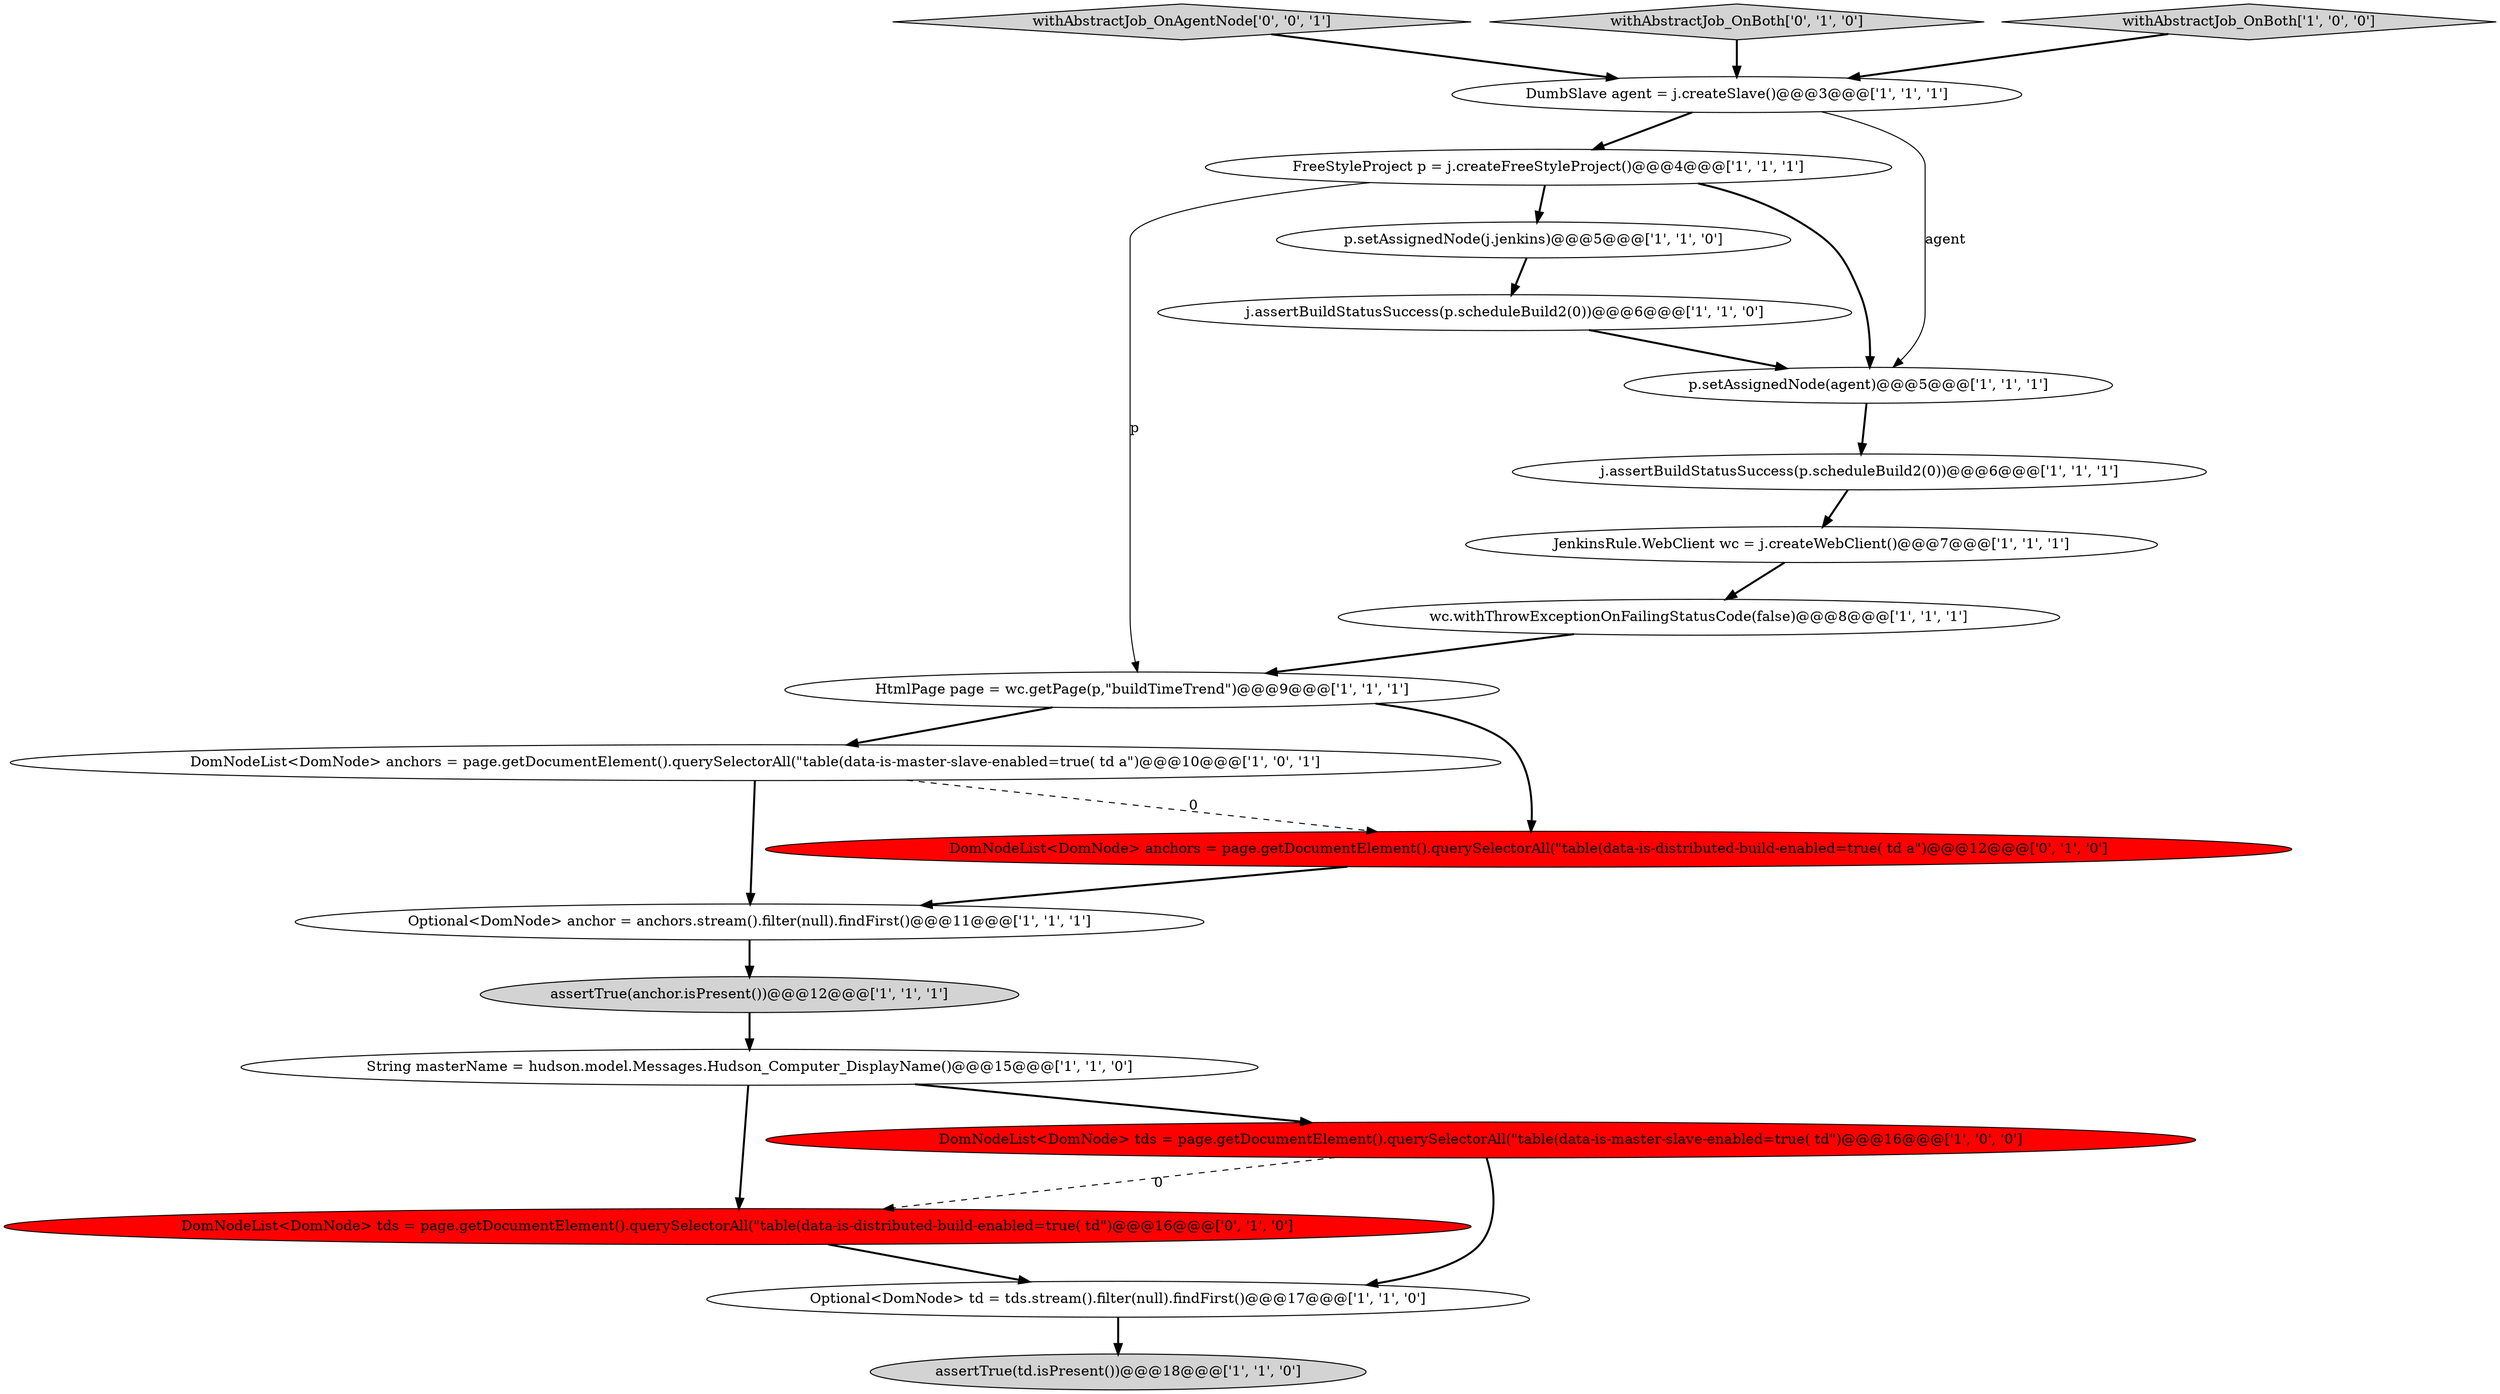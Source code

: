digraph {
2 [style = filled, label = "JenkinsRule.WebClient wc = j.createWebClient()@@@7@@@['1', '1', '1']", fillcolor = white, shape = ellipse image = "AAA0AAABBB1BBB"];
8 [style = filled, label = "j.assertBuildStatusSuccess(p.scheduleBuild2(0))@@@6@@@['1', '1', '1']", fillcolor = white, shape = ellipse image = "AAA0AAABBB1BBB"];
11 [style = filled, label = "j.assertBuildStatusSuccess(p.scheduleBuild2(0))@@@6@@@['1', '1', '0']", fillcolor = white, shape = ellipse image = "AAA0AAABBB1BBB"];
7 [style = filled, label = "assertTrue(anchor.isPresent())@@@12@@@['1', '1', '1']", fillcolor = lightgray, shape = ellipse image = "AAA0AAABBB1BBB"];
4 [style = filled, label = "DomNodeList<DomNode> anchors = page.getDocumentElement().querySelectorAll(\"table(data-is-master-slave-enabled=true( td a\")@@@10@@@['1', '0', '1']", fillcolor = white, shape = ellipse image = "AAA0AAABBB1BBB"];
20 [style = filled, label = "withAbstractJob_OnAgentNode['0', '0', '1']", fillcolor = lightgray, shape = diamond image = "AAA0AAABBB3BBB"];
13 [style = filled, label = "Optional<DomNode> td = tds.stream().filter(null).findFirst()@@@17@@@['1', '1', '0']", fillcolor = white, shape = ellipse image = "AAA0AAABBB1BBB"];
15 [style = filled, label = "String masterName = hudson.model.Messages.Hudson_Computer_DisplayName()@@@15@@@['1', '1', '0']", fillcolor = white, shape = ellipse image = "AAA0AAABBB1BBB"];
16 [style = filled, label = "DumbSlave agent = j.createSlave()@@@3@@@['1', '1', '1']", fillcolor = white, shape = ellipse image = "AAA0AAABBB1BBB"];
14 [style = filled, label = "p.setAssignedNode(agent)@@@5@@@['1', '1', '1']", fillcolor = white, shape = ellipse image = "AAA0AAABBB1BBB"];
5 [style = filled, label = "Optional<DomNode> anchor = anchors.stream().filter(null).findFirst()@@@11@@@['1', '1', '1']", fillcolor = white, shape = ellipse image = "AAA0AAABBB1BBB"];
1 [style = filled, label = "wc.withThrowExceptionOnFailingStatusCode(false)@@@8@@@['1', '1', '1']", fillcolor = white, shape = ellipse image = "AAA0AAABBB1BBB"];
18 [style = filled, label = "withAbstractJob_OnBoth['0', '1', '0']", fillcolor = lightgray, shape = diamond image = "AAA0AAABBB2BBB"];
10 [style = filled, label = "FreeStyleProject p = j.createFreeStyleProject()@@@4@@@['1', '1', '1']", fillcolor = white, shape = ellipse image = "AAA0AAABBB1BBB"];
17 [style = filled, label = "DomNodeList<DomNode> tds = page.getDocumentElement().querySelectorAll(\"table(data-is-distributed-build-enabled=true( td\")@@@16@@@['0', '1', '0']", fillcolor = red, shape = ellipse image = "AAA1AAABBB2BBB"];
19 [style = filled, label = "DomNodeList<DomNode> anchors = page.getDocumentElement().querySelectorAll(\"table(data-is-distributed-build-enabled=true( td a\")@@@12@@@['0', '1', '0']", fillcolor = red, shape = ellipse image = "AAA1AAABBB2BBB"];
6 [style = filled, label = "HtmlPage page = wc.getPage(p,\"buildTimeTrend\")@@@9@@@['1', '1', '1']", fillcolor = white, shape = ellipse image = "AAA0AAABBB1BBB"];
9 [style = filled, label = "DomNodeList<DomNode> tds = page.getDocumentElement().querySelectorAll(\"table(data-is-master-slave-enabled=true( td\")@@@16@@@['1', '0', '0']", fillcolor = red, shape = ellipse image = "AAA1AAABBB1BBB"];
12 [style = filled, label = "assertTrue(td.isPresent())@@@18@@@['1', '1', '0']", fillcolor = lightgray, shape = ellipse image = "AAA0AAABBB1BBB"];
0 [style = filled, label = "p.setAssignedNode(j.jenkins)@@@5@@@['1', '1', '0']", fillcolor = white, shape = ellipse image = "AAA0AAABBB1BBB"];
3 [style = filled, label = "withAbstractJob_OnBoth['1', '0', '0']", fillcolor = lightgray, shape = diamond image = "AAA0AAABBB1BBB"];
11->14 [style = bold, label=""];
16->10 [style = bold, label=""];
10->14 [style = bold, label=""];
2->1 [style = bold, label=""];
0->11 [style = bold, label=""];
6->19 [style = bold, label=""];
3->16 [style = bold, label=""];
19->5 [style = bold, label=""];
6->4 [style = bold, label=""];
15->17 [style = bold, label=""];
1->6 [style = bold, label=""];
13->12 [style = bold, label=""];
20->16 [style = bold, label=""];
8->2 [style = bold, label=""];
15->9 [style = bold, label=""];
9->17 [style = dashed, label="0"];
10->0 [style = bold, label=""];
5->7 [style = bold, label=""];
7->15 [style = bold, label=""];
4->19 [style = dashed, label="0"];
14->8 [style = bold, label=""];
17->13 [style = bold, label=""];
4->5 [style = bold, label=""];
10->6 [style = solid, label="p"];
16->14 [style = solid, label="agent"];
9->13 [style = bold, label=""];
18->16 [style = bold, label=""];
}
